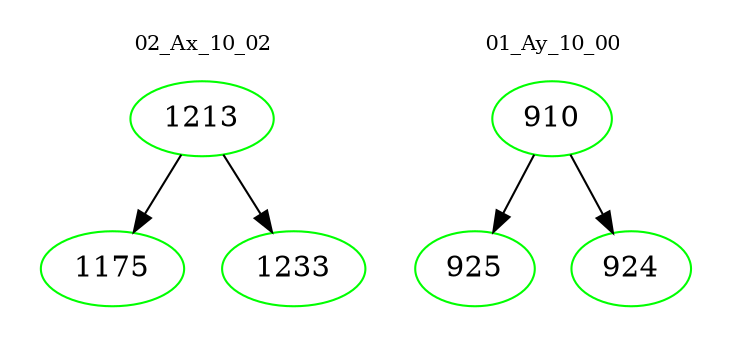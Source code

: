 digraph{
subgraph cluster_0 {
color = white
label = "02_Ax_10_02";
fontsize=10;
T0_1213 [label="1213", color="green"]
T0_1213 -> T0_1175 [color="black"]
T0_1175 [label="1175", color="green"]
T0_1213 -> T0_1233 [color="black"]
T0_1233 [label="1233", color="green"]
}
subgraph cluster_1 {
color = white
label = "01_Ay_10_00";
fontsize=10;
T1_910 [label="910", color="green"]
T1_910 -> T1_925 [color="black"]
T1_925 [label="925", color="green"]
T1_910 -> T1_924 [color="black"]
T1_924 [label="924", color="green"]
}
}
